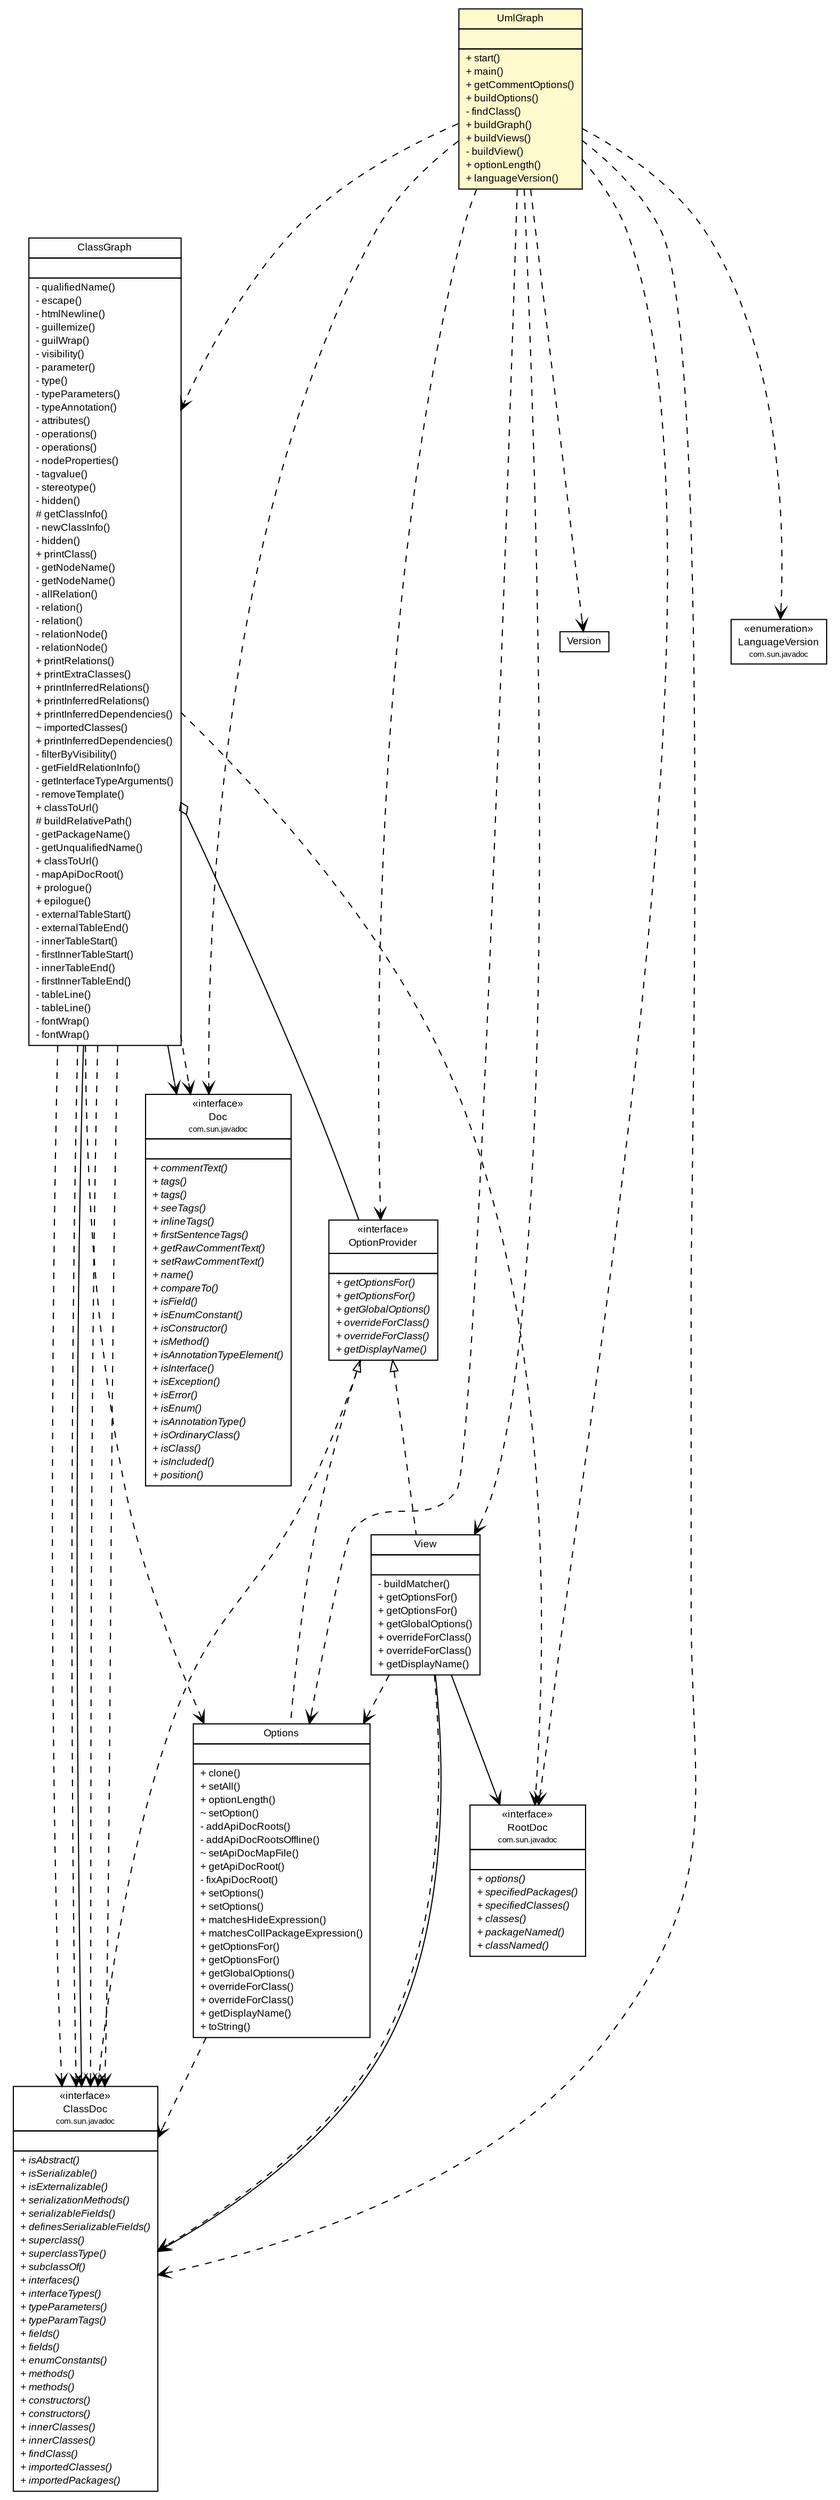 #!/usr/local/bin/dot
#
# Class diagram 
# Generated by UMLGraph version R5_7_2-3-gee82a7 (http://www.umlgraph.org/)
#

digraph G {
	edge [fontname="arial",fontsize=10,labelfontname="arial",labelfontsize=10];
	node [fontname="arial",fontsize=10,shape=plaintext];
	nodesep=0.25;
	ranksep=0.5;
	// org.umlgraph.doclet.View
	c813 [label=<<table title="org.umlgraph.doclet.View" border="0" cellborder="1" cellspacing="0" cellpadding="2" port="p" href="./View.html">
		<tr><td><table border="0" cellspacing="0" cellpadding="1">
<tr><td align="center" balign="center"> View </td></tr>
		</table></td></tr>
		<tr><td><table border="0" cellspacing="0" cellpadding="1">
<tr><td align="left" balign="left">  </td></tr>
		</table></td></tr>
		<tr><td><table border="0" cellspacing="0" cellpadding="1">
<tr><td align="left" balign="left"> - buildMatcher() </td></tr>
<tr><td align="left" balign="left"> + getOptionsFor() </td></tr>
<tr><td align="left" balign="left"> + getOptionsFor() </td></tr>
<tr><td align="left" balign="left"> + getGlobalOptions() </td></tr>
<tr><td align="left" balign="left"> + overrideForClass() </td></tr>
<tr><td align="left" balign="left"> + overrideForClass() </td></tr>
<tr><td align="left" balign="left"> + getDisplayName() </td></tr>
		</table></td></tr>
		</table>>, URL="./View.html", fontname="arial", fontcolor="black", fontsize=9.0];
	// org.umlgraph.doclet.Version
	c814 [label=<<table title="org.umlgraph.doclet.Version" border="0" cellborder="1" cellspacing="0" cellpadding="2" port="p" href="./Version.html">
		<tr><td><table border="0" cellspacing="0" cellpadding="1">
<tr><td align="center" balign="center"> Version </td></tr>
		</table></td></tr>
		</table>>, URL="./Version.html", fontname="arial", fontcolor="black", fontsize=9.0];
	// org.umlgraph.doclet.UmlGraph
	c817 [label=<<table title="org.umlgraph.doclet.UmlGraph" border="0" cellborder="1" cellspacing="0" cellpadding="2" port="p" bgcolor="lemonChiffon" href="./UmlGraph.html">
		<tr><td><table border="0" cellspacing="0" cellpadding="1">
<tr><td align="center" balign="center"> UmlGraph </td></tr>
		</table></td></tr>
		<tr><td><table border="0" cellspacing="0" cellpadding="1">
<tr><td align="left" balign="left">  </td></tr>
		</table></td></tr>
		<tr><td><table border="0" cellspacing="0" cellpadding="1">
<tr><td align="left" balign="left"> + start() </td></tr>
<tr><td align="left" balign="left"> + main() </td></tr>
<tr><td align="left" balign="left"> + getCommentOptions() </td></tr>
<tr><td align="left" balign="left"> + buildOptions() </td></tr>
<tr><td align="left" balign="left"> - findClass() </td></tr>
<tr><td align="left" balign="left"> + buildGraph() </td></tr>
<tr><td align="left" balign="left"> + buildViews() </td></tr>
<tr><td align="left" balign="left"> - buildView() </td></tr>
<tr><td align="left" balign="left"> + optionLength() </td></tr>
<tr><td align="left" balign="left"> + languageVersion() </td></tr>
		</table></td></tr>
		</table>>, URL="./UmlGraph.html", fontname="arial", fontcolor="black", fontsize=9.0];
	// org.umlgraph.doclet.Options
	c827 [label=<<table title="org.umlgraph.doclet.Options" border="0" cellborder="1" cellspacing="0" cellpadding="2" port="p" href="./Options.html">
		<tr><td><table border="0" cellspacing="0" cellpadding="1">
<tr><td align="center" balign="center"> Options </td></tr>
		</table></td></tr>
		<tr><td><table border="0" cellspacing="0" cellpadding="1">
<tr><td align="left" balign="left">  </td></tr>
		</table></td></tr>
		<tr><td><table border="0" cellspacing="0" cellpadding="1">
<tr><td align="left" balign="left"> + clone() </td></tr>
<tr><td align="left" balign="left"> + setAll() </td></tr>
<tr><td align="left" balign="left"> + optionLength() </td></tr>
<tr><td align="left" balign="left"> ~ setOption() </td></tr>
<tr><td align="left" balign="left"> - addApiDocRoots() </td></tr>
<tr><td align="left" balign="left"> - addApiDocRootsOffline() </td></tr>
<tr><td align="left" balign="left"> ~ setApiDocMapFile() </td></tr>
<tr><td align="left" balign="left"> + getApiDocRoot() </td></tr>
<tr><td align="left" balign="left"> - fixApiDocRoot() </td></tr>
<tr><td align="left" balign="left"> + setOptions() </td></tr>
<tr><td align="left" balign="left"> + setOptions() </td></tr>
<tr><td align="left" balign="left"> + matchesHideExpression() </td></tr>
<tr><td align="left" balign="left"> + matchesCollPackageExpression() </td></tr>
<tr><td align="left" balign="left"> + getOptionsFor() </td></tr>
<tr><td align="left" balign="left"> + getOptionsFor() </td></tr>
<tr><td align="left" balign="left"> + getGlobalOptions() </td></tr>
<tr><td align="left" balign="left"> + overrideForClass() </td></tr>
<tr><td align="left" balign="left"> + overrideForClass() </td></tr>
<tr><td align="left" balign="left"> + getDisplayName() </td></tr>
<tr><td align="left" balign="left"> + toString() </td></tr>
		</table></td></tr>
		</table>>, URL="./Options.html", fontname="arial", fontcolor="black", fontsize=9.0];
	// org.umlgraph.doclet.OptionProvider
	c828 [label=<<table title="org.umlgraph.doclet.OptionProvider" border="0" cellborder="1" cellspacing="0" cellpadding="2" port="p" href="./OptionProvider.html">
		<tr><td><table border="0" cellspacing="0" cellpadding="1">
<tr><td align="center" balign="center"> &#171;interface&#187; </td></tr>
<tr><td align="center" balign="center"> OptionProvider </td></tr>
		</table></td></tr>
		<tr><td><table border="0" cellspacing="0" cellpadding="1">
<tr><td align="left" balign="left">  </td></tr>
		</table></td></tr>
		<tr><td><table border="0" cellspacing="0" cellpadding="1">
<tr><td align="left" balign="left"><font face="arial italic" point-size="9.0"> + getOptionsFor() </font></td></tr>
<tr><td align="left" balign="left"><font face="arial italic" point-size="9.0"> + getOptionsFor() </font></td></tr>
<tr><td align="left" balign="left"><font face="arial italic" point-size="9.0"> + getGlobalOptions() </font></td></tr>
<tr><td align="left" balign="left"><font face="arial italic" point-size="9.0"> + overrideForClass() </font></td></tr>
<tr><td align="left" balign="left"><font face="arial italic" point-size="9.0"> + overrideForClass() </font></td></tr>
<tr><td align="left" balign="left"><font face="arial italic" point-size="9.0"> + getDisplayName() </font></td></tr>
		</table></td></tr>
		</table>>, URL="./OptionProvider.html", fontname="arial", fontcolor="black", fontsize=9.0];
	// org.umlgraph.doclet.ClassGraph
	c836 [label=<<table title="org.umlgraph.doclet.ClassGraph" border="0" cellborder="1" cellspacing="0" cellpadding="2" port="p" href="./ClassGraph.html">
		<tr><td><table border="0" cellspacing="0" cellpadding="1">
<tr><td align="center" balign="center"> ClassGraph </td></tr>
		</table></td></tr>
		<tr><td><table border="0" cellspacing="0" cellpadding="1">
<tr><td align="left" balign="left">  </td></tr>
		</table></td></tr>
		<tr><td><table border="0" cellspacing="0" cellpadding="1">
<tr><td align="left" balign="left"> - qualifiedName() </td></tr>
<tr><td align="left" balign="left"> - escape() </td></tr>
<tr><td align="left" balign="left"> - htmlNewline() </td></tr>
<tr><td align="left" balign="left"> - guillemize() </td></tr>
<tr><td align="left" balign="left"> - guilWrap() </td></tr>
<tr><td align="left" balign="left"> - visibility() </td></tr>
<tr><td align="left" balign="left"> - parameter() </td></tr>
<tr><td align="left" balign="left"> - type() </td></tr>
<tr><td align="left" balign="left"> - typeParameters() </td></tr>
<tr><td align="left" balign="left"> - typeAnnotation() </td></tr>
<tr><td align="left" balign="left"> - attributes() </td></tr>
<tr><td align="left" balign="left"> - operations() </td></tr>
<tr><td align="left" balign="left"> - operations() </td></tr>
<tr><td align="left" balign="left"> - nodeProperties() </td></tr>
<tr><td align="left" balign="left"> - tagvalue() </td></tr>
<tr><td align="left" balign="left"> - stereotype() </td></tr>
<tr><td align="left" balign="left"> - hidden() </td></tr>
<tr><td align="left" balign="left"> # getClassInfo() </td></tr>
<tr><td align="left" balign="left"> - newClassInfo() </td></tr>
<tr><td align="left" balign="left"> - hidden() </td></tr>
<tr><td align="left" balign="left"> + printClass() </td></tr>
<tr><td align="left" balign="left"> - getNodeName() </td></tr>
<tr><td align="left" balign="left"> - getNodeName() </td></tr>
<tr><td align="left" balign="left"> - allRelation() </td></tr>
<tr><td align="left" balign="left"> - relation() </td></tr>
<tr><td align="left" balign="left"> - relation() </td></tr>
<tr><td align="left" balign="left"> - relationNode() </td></tr>
<tr><td align="left" balign="left"> - relationNode() </td></tr>
<tr><td align="left" balign="left"> + printRelations() </td></tr>
<tr><td align="left" balign="left"> + printExtraClasses() </td></tr>
<tr><td align="left" balign="left"> + printInferredRelations() </td></tr>
<tr><td align="left" balign="left"> + printInferredRelations() </td></tr>
<tr><td align="left" balign="left"> + printInferredDependencies() </td></tr>
<tr><td align="left" balign="left"> ~ importedClasses() </td></tr>
<tr><td align="left" balign="left"> + printInferredDependencies() </td></tr>
<tr><td align="left" balign="left"> - filterByVisibility() </td></tr>
<tr><td align="left" balign="left"> - getFieldRelationInfo() </td></tr>
<tr><td align="left" balign="left"> - getInterfaceTypeArguments() </td></tr>
<tr><td align="left" balign="left"> - removeTemplate() </td></tr>
<tr><td align="left" balign="left"> + classToUrl() </td></tr>
<tr><td align="left" balign="left"> # buildRelativePath() </td></tr>
<tr><td align="left" balign="left"> - getPackageName() </td></tr>
<tr><td align="left" balign="left"> - getUnqualifiedName() </td></tr>
<tr><td align="left" balign="left"> + classToUrl() </td></tr>
<tr><td align="left" balign="left"> - mapApiDocRoot() </td></tr>
<tr><td align="left" balign="left"> + prologue() </td></tr>
<tr><td align="left" balign="left"> + epilogue() </td></tr>
<tr><td align="left" balign="left"> - externalTableStart() </td></tr>
<tr><td align="left" balign="left"> - externalTableEnd() </td></tr>
<tr><td align="left" balign="left"> - innerTableStart() </td></tr>
<tr><td align="left" balign="left"> - firstInnerTableStart() </td></tr>
<tr><td align="left" balign="left"> - innerTableEnd() </td></tr>
<tr><td align="left" balign="left"> - firstInnerTableEnd() </td></tr>
<tr><td align="left" balign="left"> - tableLine() </td></tr>
<tr><td align="left" balign="left"> - tableLine() </td></tr>
<tr><td align="left" balign="left"> - fontWrap() </td></tr>
<tr><td align="left" balign="left"> - fontWrap() </td></tr>
		</table></td></tr>
		</table>>, URL="./ClassGraph.html", fontname="arial", fontcolor="black", fontsize=9.0];
	//org.umlgraph.doclet.View implements org.umlgraph.doclet.OptionProvider
	c828:p -> c813:p [dir=back,arrowtail=empty,style=dashed];
	// org.umlgraph.doclet.View DEPEND org.umlgraph.doclet.Options
	c813:p -> c827:p [taillabel="", label="", headlabel="", fontname="arial", fontcolor="black", fontsize=10.0, color="black", arrowhead=open, style=dashed];
	// org.umlgraph.doclet.UmlGraph DEPEND org.umlgraph.doclet.OptionProvider
	c817:p -> c828:p [taillabel="", label="", headlabel="", fontname="arial", fontcolor="black", fontsize=10.0, color="black", arrowhead=open, style=dashed];
	// org.umlgraph.doclet.UmlGraph DEPEND org.umlgraph.doclet.Options
	c817:p -> c827:p [taillabel="", label="", headlabel="", fontname="arial", fontcolor="black", fontsize=10.0, color="black", arrowhead=open, style=dashed];
	// org.umlgraph.doclet.UmlGraph DEPEND org.umlgraph.doclet.View
	c817:p -> c813:p [taillabel="", label="", headlabel="", fontname="arial", fontcolor="black", fontsize=10.0, color="black", arrowhead=open, style=dashed];
	// org.umlgraph.doclet.UmlGraph DEPEND org.umlgraph.doclet.ClassGraph
	c817:p -> c836:p [taillabel="", label="", headlabel="", fontname="arial", fontcolor="black", fontsize=10.0, color="black", arrowhead=open, style=dashed];
	// org.umlgraph.doclet.UmlGraph DEPEND org.umlgraph.doclet.Version
	c817:p -> c814:p [taillabel="", label="", headlabel="", fontname="arial", fontcolor="black", fontsize=10.0, color="black", arrowhead=open, style=dashed];
	//org.umlgraph.doclet.Options implements org.umlgraph.doclet.OptionProvider
	c828:p -> c827:p [dir=back,arrowtail=empty,style=dashed];
	// org.umlgraph.doclet.ClassGraph HAS org.umlgraph.doclet.OptionProvider
	c836:p -> c828:p [taillabel="", label="", headlabel="", fontname="arial", fontcolor="black", fontsize=10.0, color="black", arrowhead=none, arrowtail=ediamond, dir=both];
	// org.umlgraph.doclet.ClassGraph DEPEND org.umlgraph.doclet.Options
	c836:p -> c827:p [taillabel="", label="", headlabel="", fontname="arial", fontcolor="black", fontsize=10.0, color="black", arrowhead=open, style=dashed];
	// org.umlgraph.doclet.View NAVASSOC com.sun.javadoc.ClassDoc
	c813:p -> c840:p [taillabel="", label="", headlabel="", fontname="arial", fontcolor="black", fontsize=10.0, color="black", arrowhead=open];
	// org.umlgraph.doclet.View NAVASSOC com.sun.javadoc.RootDoc
	c813:p -> c841:p [taillabel="", label="", headlabel="", fontname="arial", fontcolor="black", fontsize=10.0, color="black", arrowhead=open];
	// org.umlgraph.doclet.ClassGraph NAVASSOC com.sun.javadoc.ClassDoc
	c836:p -> c840:p [taillabel="", label="", headlabel="*", fontname="arial", fontcolor="black", fontsize=10.0, color="black", arrowhead=open];
	// org.umlgraph.doclet.ClassGraph NAVASSOC com.sun.javadoc.Doc
	c836:p -> c842:p [taillabel="", label="", headlabel="", fontname="arial", fontcolor="black", fontsize=10.0, color="black", arrowhead=open];
	// org.umlgraph.doclet.View DEPEND com.sun.javadoc.ClassDoc
	c813:p -> c840:p [taillabel="", label="", headlabel="", fontname="arial", fontcolor="black", fontsize=10.0, color="black", arrowhead=open, style=dashed];
	// org.umlgraph.doclet.UmlGraph DEPEND com.sun.javadoc.Doc
	c817:p -> c842:p [taillabel="", label="", headlabel="", fontname="arial", fontcolor="black", fontsize=10.0, color="black", arrowhead=open, style=dashed];
	// org.umlgraph.doclet.UmlGraph DEPEND com.sun.javadoc.ClassDoc
	c817:p -> c840:p [taillabel="", label="", headlabel="", fontname="arial", fontcolor="black", fontsize=10.0, color="black", arrowhead=open, style=dashed];
	// org.umlgraph.doclet.UmlGraph DEPEND com.sun.javadoc.RootDoc
	c817:p -> c841:p [taillabel="", label="", headlabel="", fontname="arial", fontcolor="black", fontsize=10.0, color="black", arrowhead=open, style=dashed];
	// org.umlgraph.doclet.UmlGraph DEPEND com.sun.javadoc.LanguageVersion
	c817:p -> c843:p [taillabel="", label="", headlabel="", fontname="arial", fontcolor="black", fontsize=10.0, color="black", arrowhead=open, style=dashed];
	// org.umlgraph.doclet.Options DEPEND com.sun.javadoc.ClassDoc
	c827:p -> c840:p [taillabel="", label="", headlabel="", fontname="arial", fontcolor="black", fontsize=10.0, color="black", arrowhead=open, style=dashed];
	// org.umlgraph.doclet.OptionProvider DEPEND com.sun.javadoc.ClassDoc
	c828:p -> c840:p [taillabel="", label="", headlabel="", fontname="arial", fontcolor="black", fontsize=10.0, color="black", arrowhead=open, style=dashed];
	// org.umlgraph.doclet.ClassGraph DEPEND com.sun.javadoc.Doc
	c836:p -> c842:p [taillabel="", label="", headlabel="", fontname="arial", fontcolor="black", fontsize=10.0, color="black", arrowhead=open, style=dashed];
	// org.umlgraph.doclet.ClassGraph DEPEND com.sun.javadoc.ClassDoc
	c836:p -> c840:p [taillabel="", label="", headlabel="", fontname="arial", fontcolor="black", fontsize=10.0, color="black", arrowhead=open, style=dashed];
	// org.umlgraph.doclet.ClassGraph DEPEND com.sun.javadoc.ClassDoc
	c836:p -> c840:p [taillabel="", label="", headlabel="", fontname="arial", fontcolor="black", fontsize=10.0, color="black", arrowhead=open, style=dashed];
	// org.umlgraph.doclet.ClassGraph DEPEND com.sun.javadoc.ClassDoc
	c836:p -> c840:p [taillabel="", label="", headlabel="", fontname="arial", fontcolor="black", fontsize=10.0, color="black", arrowhead=open, style=dashed];
	// org.umlgraph.doclet.ClassGraph DEPEND com.sun.javadoc.RootDoc
	c836:p -> c841:p [taillabel="", label="", headlabel="", fontname="arial", fontcolor="black", fontsize=10.0, color="black", arrowhead=open, style=dashed];
	// org.umlgraph.doclet.ClassGraph DEPEND com.sun.javadoc.ClassDoc
	c836:p -> c840:p [taillabel="", label="", headlabel="", fontname="arial", fontcolor="black", fontsize=10.0, color="black", arrowhead=open, style=dashed];
	// com.sun.javadoc.LanguageVersion
	c843 [label=<<table title="com.sun.javadoc.LanguageVersion" border="0" cellborder="1" cellspacing="0" cellpadding="2" port="p" href="http://docs.oracle.com/javase/7/docs/jdk/api/javadoc/doclet/com/sun/javadoc/LanguageVersion.html">
		<tr><td><table border="0" cellspacing="0" cellpadding="1">
<tr><td align="center" balign="center"> &#171;enumeration&#187; </td></tr>
<tr><td align="center" balign="center"> LanguageVersion </td></tr>
<tr><td align="center" balign="center"><font point-size="7.0"> com.sun.javadoc </font></td></tr>
		</table></td></tr>
		</table>>, URL="http://docs.oracle.com/javase/7/docs/jdk/api/javadoc/doclet/com/sun/javadoc/LanguageVersion.html", fontname="arial", fontcolor="black", fontsize=9.0];
	// com.sun.javadoc.RootDoc
	c841 [label=<<table title="com.sun.javadoc.RootDoc" border="0" cellborder="1" cellspacing="0" cellpadding="2" port="p" href="http://docs.oracle.com/javase/7/docs/jdk/api/javadoc/doclet/com/sun/javadoc/RootDoc.html">
		<tr><td><table border="0" cellspacing="0" cellpadding="1">
<tr><td align="center" balign="center"> &#171;interface&#187; </td></tr>
<tr><td align="center" balign="center"> RootDoc </td></tr>
<tr><td align="center" balign="center"><font point-size="7.0"> com.sun.javadoc </font></td></tr>
		</table></td></tr>
		<tr><td><table border="0" cellspacing="0" cellpadding="1">
<tr><td align="left" balign="left">  </td></tr>
		</table></td></tr>
		<tr><td><table border="0" cellspacing="0" cellpadding="1">
<tr><td align="left" balign="left"><font face="arial italic" point-size="9.0"> + options() </font></td></tr>
<tr><td align="left" balign="left"><font face="arial italic" point-size="9.0"> + specifiedPackages() </font></td></tr>
<tr><td align="left" balign="left"><font face="arial italic" point-size="9.0"> + specifiedClasses() </font></td></tr>
<tr><td align="left" balign="left"><font face="arial italic" point-size="9.0"> + classes() </font></td></tr>
<tr><td align="left" balign="left"><font face="arial italic" point-size="9.0"> + packageNamed() </font></td></tr>
<tr><td align="left" balign="left"><font face="arial italic" point-size="9.0"> + classNamed() </font></td></tr>
		</table></td></tr>
		</table>>, URL="http://docs.oracle.com/javase/7/docs/jdk/api/javadoc/doclet/com/sun/javadoc/RootDoc.html", fontname="arial", fontcolor="black", fontsize=9.0];
	// com.sun.javadoc.ClassDoc
	c840 [label=<<table title="com.sun.javadoc.ClassDoc" border="0" cellborder="1" cellspacing="0" cellpadding="2" port="p" href="http://docs.oracle.com/javase/7/docs/jdk/api/javadoc/doclet/com/sun/javadoc/ClassDoc.html">
		<tr><td><table border="0" cellspacing="0" cellpadding="1">
<tr><td align="center" balign="center"> &#171;interface&#187; </td></tr>
<tr><td align="center" balign="center"> ClassDoc </td></tr>
<tr><td align="center" balign="center"><font point-size="7.0"> com.sun.javadoc </font></td></tr>
		</table></td></tr>
		<tr><td><table border="0" cellspacing="0" cellpadding="1">
<tr><td align="left" balign="left">  </td></tr>
		</table></td></tr>
		<tr><td><table border="0" cellspacing="0" cellpadding="1">
<tr><td align="left" balign="left"><font face="arial italic" point-size="9.0"> + isAbstract() </font></td></tr>
<tr><td align="left" balign="left"><font face="arial italic" point-size="9.0"> + isSerializable() </font></td></tr>
<tr><td align="left" balign="left"><font face="arial italic" point-size="9.0"> + isExternalizable() </font></td></tr>
<tr><td align="left" balign="left"><font face="arial italic" point-size="9.0"> + serializationMethods() </font></td></tr>
<tr><td align="left" balign="left"><font face="arial italic" point-size="9.0"> + serializableFields() </font></td></tr>
<tr><td align="left" balign="left"><font face="arial italic" point-size="9.0"> + definesSerializableFields() </font></td></tr>
<tr><td align="left" balign="left"><font face="arial italic" point-size="9.0"> + superclass() </font></td></tr>
<tr><td align="left" balign="left"><font face="arial italic" point-size="9.0"> + superclassType() </font></td></tr>
<tr><td align="left" balign="left"><font face="arial italic" point-size="9.0"> + subclassOf() </font></td></tr>
<tr><td align="left" balign="left"><font face="arial italic" point-size="9.0"> + interfaces() </font></td></tr>
<tr><td align="left" balign="left"><font face="arial italic" point-size="9.0"> + interfaceTypes() </font></td></tr>
<tr><td align="left" balign="left"><font face="arial italic" point-size="9.0"> + typeParameters() </font></td></tr>
<tr><td align="left" balign="left"><font face="arial italic" point-size="9.0"> + typeParamTags() </font></td></tr>
<tr><td align="left" balign="left"><font face="arial italic" point-size="9.0"> + fields() </font></td></tr>
<tr><td align="left" balign="left"><font face="arial italic" point-size="9.0"> + fields() </font></td></tr>
<tr><td align="left" balign="left"><font face="arial italic" point-size="9.0"> + enumConstants() </font></td></tr>
<tr><td align="left" balign="left"><font face="arial italic" point-size="9.0"> + methods() </font></td></tr>
<tr><td align="left" balign="left"><font face="arial italic" point-size="9.0"> + methods() </font></td></tr>
<tr><td align="left" balign="left"><font face="arial italic" point-size="9.0"> + constructors() </font></td></tr>
<tr><td align="left" balign="left"><font face="arial italic" point-size="9.0"> + constructors() </font></td></tr>
<tr><td align="left" balign="left"><font face="arial italic" point-size="9.0"> + innerClasses() </font></td></tr>
<tr><td align="left" balign="left"><font face="arial italic" point-size="9.0"> + innerClasses() </font></td></tr>
<tr><td align="left" balign="left"><font face="arial italic" point-size="9.0"> + findClass() </font></td></tr>
<tr><td align="left" balign="left"><font face="arial italic" point-size="9.0"> + importedClasses() </font></td></tr>
<tr><td align="left" balign="left"><font face="arial italic" point-size="9.0"> + importedPackages() </font></td></tr>
		</table></td></tr>
		</table>>, URL="http://docs.oracle.com/javase/7/docs/jdk/api/javadoc/doclet/com/sun/javadoc/ClassDoc.html", fontname="arial", fontcolor="black", fontsize=9.0];
	// com.sun.javadoc.Doc
	c842 [label=<<table title="com.sun.javadoc.Doc" border="0" cellborder="1" cellspacing="0" cellpadding="2" port="p" href="http://docs.oracle.com/javase/7/docs/jdk/api/javadoc/doclet/com/sun/javadoc/Doc.html">
		<tr><td><table border="0" cellspacing="0" cellpadding="1">
<tr><td align="center" balign="center"> &#171;interface&#187; </td></tr>
<tr><td align="center" balign="center"> Doc </td></tr>
<tr><td align="center" balign="center"><font point-size="7.0"> com.sun.javadoc </font></td></tr>
		</table></td></tr>
		<tr><td><table border="0" cellspacing="0" cellpadding="1">
<tr><td align="left" balign="left">  </td></tr>
		</table></td></tr>
		<tr><td><table border="0" cellspacing="0" cellpadding="1">
<tr><td align="left" balign="left"><font face="arial italic" point-size="9.0"> + commentText() </font></td></tr>
<tr><td align="left" balign="left"><font face="arial italic" point-size="9.0"> + tags() </font></td></tr>
<tr><td align="left" balign="left"><font face="arial italic" point-size="9.0"> + tags() </font></td></tr>
<tr><td align="left" balign="left"><font face="arial italic" point-size="9.0"> + seeTags() </font></td></tr>
<tr><td align="left" balign="left"><font face="arial italic" point-size="9.0"> + inlineTags() </font></td></tr>
<tr><td align="left" balign="left"><font face="arial italic" point-size="9.0"> + firstSentenceTags() </font></td></tr>
<tr><td align="left" balign="left"><font face="arial italic" point-size="9.0"> + getRawCommentText() </font></td></tr>
<tr><td align="left" balign="left"><font face="arial italic" point-size="9.0"> + setRawCommentText() </font></td></tr>
<tr><td align="left" balign="left"><font face="arial italic" point-size="9.0"> + name() </font></td></tr>
<tr><td align="left" balign="left"><font face="arial italic" point-size="9.0"> + compareTo() </font></td></tr>
<tr><td align="left" balign="left"><font face="arial italic" point-size="9.0"> + isField() </font></td></tr>
<tr><td align="left" balign="left"><font face="arial italic" point-size="9.0"> + isEnumConstant() </font></td></tr>
<tr><td align="left" balign="left"><font face="arial italic" point-size="9.0"> + isConstructor() </font></td></tr>
<tr><td align="left" balign="left"><font face="arial italic" point-size="9.0"> + isMethod() </font></td></tr>
<tr><td align="left" balign="left"><font face="arial italic" point-size="9.0"> + isAnnotationTypeElement() </font></td></tr>
<tr><td align="left" balign="left"><font face="arial italic" point-size="9.0"> + isInterface() </font></td></tr>
<tr><td align="left" balign="left"><font face="arial italic" point-size="9.0"> + isException() </font></td></tr>
<tr><td align="left" balign="left"><font face="arial italic" point-size="9.0"> + isError() </font></td></tr>
<tr><td align="left" balign="left"><font face="arial italic" point-size="9.0"> + isEnum() </font></td></tr>
<tr><td align="left" balign="left"><font face="arial italic" point-size="9.0"> + isAnnotationType() </font></td></tr>
<tr><td align="left" balign="left"><font face="arial italic" point-size="9.0"> + isOrdinaryClass() </font></td></tr>
<tr><td align="left" balign="left"><font face="arial italic" point-size="9.0"> + isClass() </font></td></tr>
<tr><td align="left" balign="left"><font face="arial italic" point-size="9.0"> + isIncluded() </font></td></tr>
<tr><td align="left" balign="left"><font face="arial italic" point-size="9.0"> + position() </font></td></tr>
		</table></td></tr>
		</table>>, URL="http://docs.oracle.com/javase/7/docs/jdk/api/javadoc/doclet/com/sun/javadoc/Doc.html", fontname="arial", fontcolor="black", fontsize=9.0];
}

